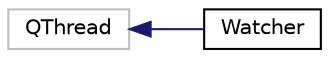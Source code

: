 digraph "Graphical Class Hierarchy"
{
 // LATEX_PDF_SIZE
  edge [fontname="Helvetica",fontsize="10",labelfontname="Helvetica",labelfontsize="10"];
  node [fontname="Helvetica",fontsize="10",shape=record];
  rankdir="LR";
  Node310 [label="QThread",height=0.2,width=0.4,color="grey75", fillcolor="white", style="filled",tooltip=" "];
  Node310 -> Node0 [dir="back",color="midnightblue",fontsize="10",style="solid",fontname="Helvetica"];
  Node0 [label="Watcher",height=0.2,width=0.4,color="black", fillcolor="white", style="filled",URL="$class_watcher.html",tooltip=" "];
}
